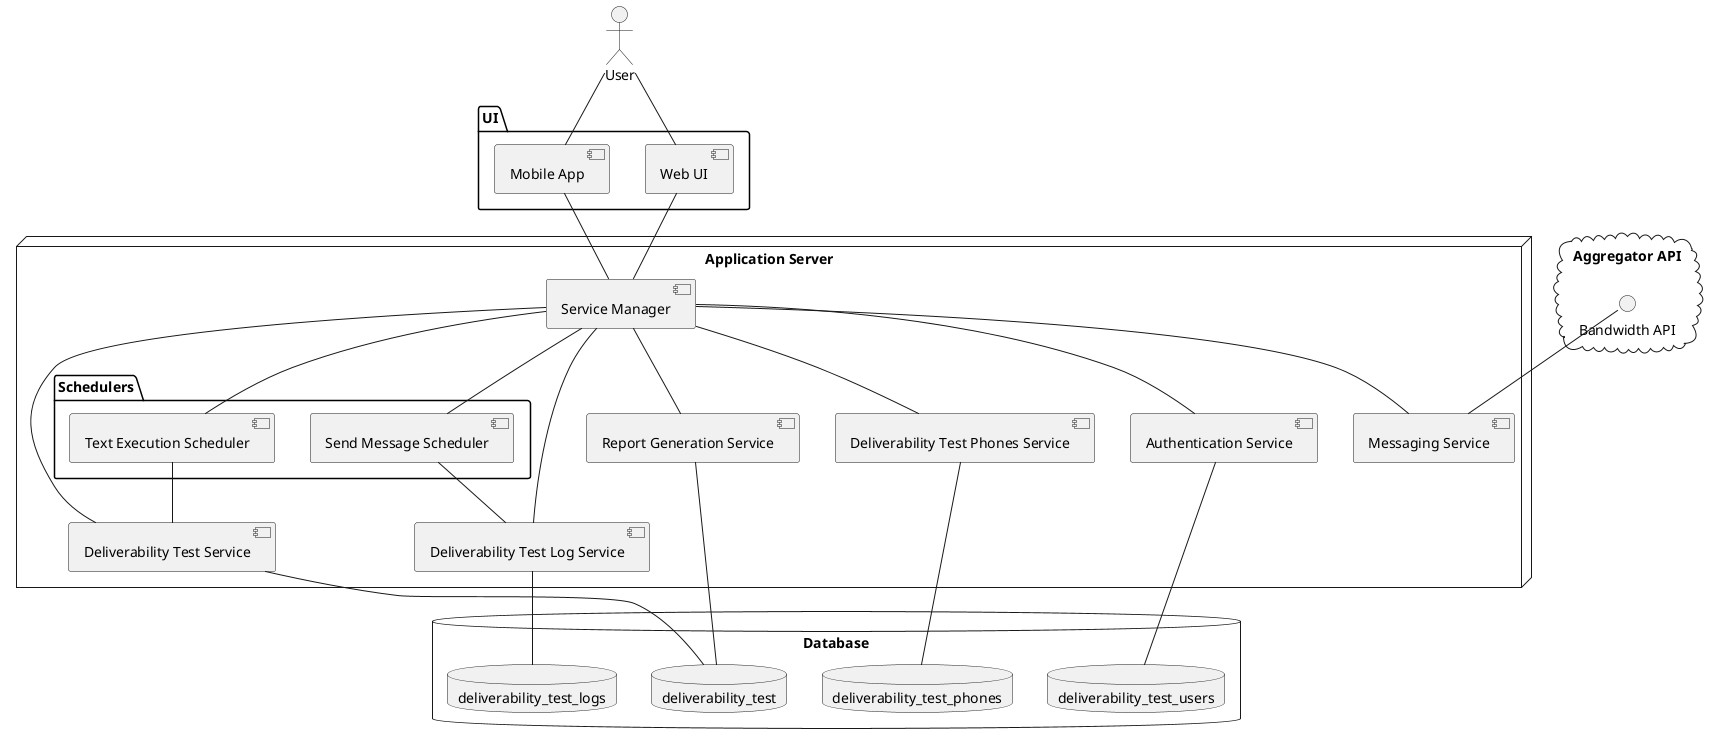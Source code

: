 @startuml

/'Defines all the components in the diagram, including the actor.'/ 
User as user

package UI {
    component "Web UI" as web_ui
    component "Mobile App" as mobile_app
}

node "Application Server" {
    component "Service Manager" as service_manager

    package "Schedulers" {
        component "Text Execution Scheduler" as text_exec_scheduler
        component "Send Message Scheduler" as send_msg_scheduler
    }

    component "Deliverability Test Log Service" as dtl_service
    component "Deliverability Test Service" as dt_service
    component "Deliverability Test Phones Service" as dtp_service
    component "Report Generation Service" as rg_service
    component "Messaging Service" as messenger
    component "Authentication Service" as auth
}

cloud "Aggregator API" {
    interface "Bandwidth API" as bandwidth
}

database Database {
    skinparam componentStyle rectangle
    database deliverability_test as dt
    database deliverability_test_logs as dtl
    database deliverability_test_phones as dtp
    database deliverability_test_users as dtu
    skinparam componentStyle uml2
}

/'Defines the interactions between the components in the diagram.'/ 

/'Frontend Interactions'/ 
user -- web_ui
user -- mobile_app
web_ui -- service_manager
mobile_app -- service_manager

/'Backend Interactions'/ 
service_manager -- text_exec_scheduler
service_manager -- send_msg_scheduler
service_manager -- dt_service
service_manager -- dtl_service
text_exec_scheduler -- dt_service
send_msg_scheduler -- dtl_service
service_manager -- rg_service
service_manager -- messenger
service_manager -- auth
service_manager -- dtp_service

/'Database Interactions'/ 
dtp_service -- dtp
dtl_service -- dtl
dt_service -- dt
auth -- dtu
rg_service -- dt

/'Third Party Interactions'/ 
bandwidth -- messenger

@enduml
